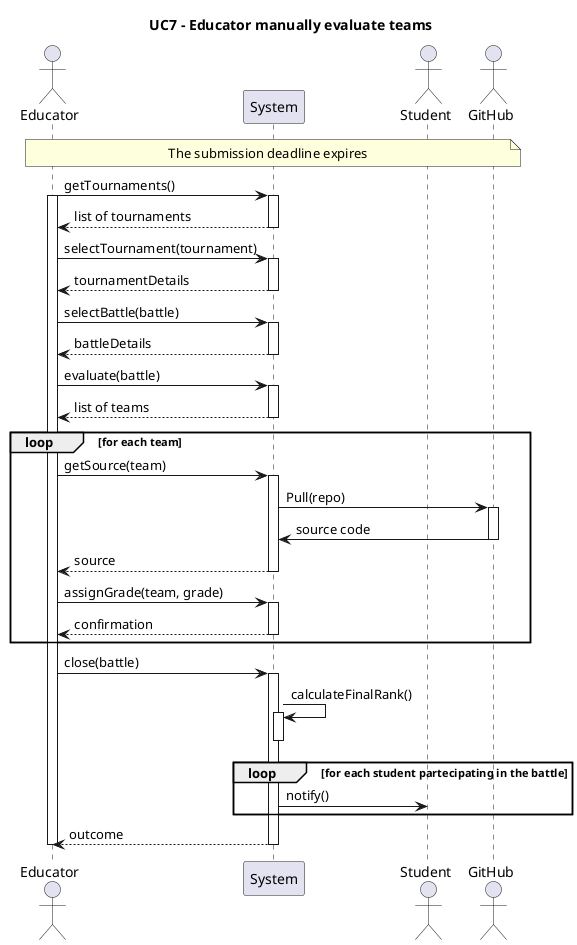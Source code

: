 @startuml UC7
title UC7 - Educator manually evaluate teams    
actor Educator
participant System
actor Student
actor GitHub

note across: The submission deadline expires


Educator -> System ++: getTournaments()
activate Educator
System --> Educator--: list of tournaments



Educator -> System ++ : selectTournament(tournament)
Educator <-- System -- : tournamentDetails

Educator -> System ++ : selectBattle(battle)
Educator <-- System -- : battleDetails

Educator -> System ++ : evaluate(battle)
Educator <-- System -- : list of teams

loop for each team
    Educator -> System ++ : getSource(team)
    System -> GitHub ++: Pull(repo)
    System <- GitHub --: source code
    Educator <-- System -- : source

    Educator -> System ++ : assignGrade(team, grade)
    Educator <-- System -- : confirmation
end

Educator -> System ++ : close(battle)

System -> System ++ : calculateFinalRank()
deactivate System

loop for each student partecipating in the battle
    System -> Student : notify()
end



Educator <-- System -- : outcome
deactivate Educator
@enduml